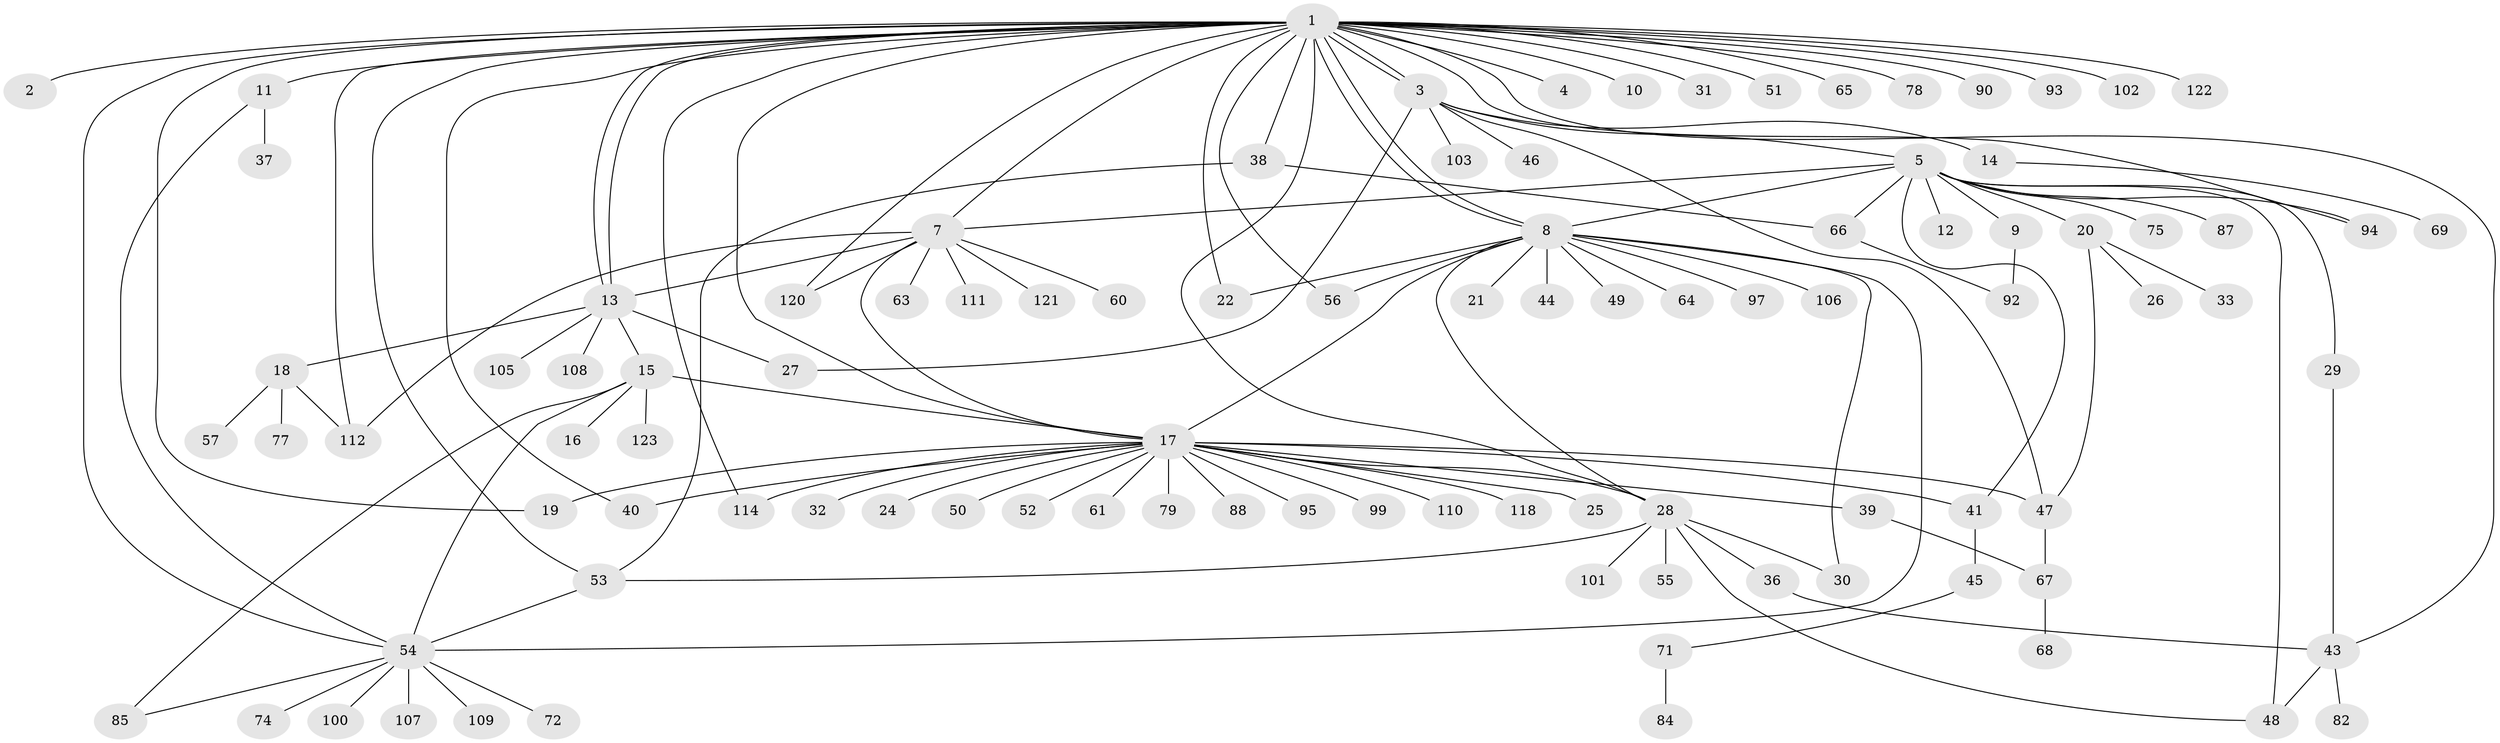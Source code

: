 // Generated by graph-tools (version 1.1) at 2025/51/02/27/25 19:51:58]
// undirected, 98 vertices, 136 edges
graph export_dot {
graph [start="1"]
  node [color=gray90,style=filled];
  1 [super="+86"];
  2 [super="+23"];
  3 [super="+119"];
  4;
  5 [super="+6"];
  7 [super="+89"];
  8 [super="+34"];
  9 [super="+59"];
  10;
  11 [super="+80"];
  12;
  13 [super="+62"];
  14;
  15 [super="+73"];
  16;
  17 [super="+35"];
  18;
  19;
  20;
  21;
  22;
  24;
  25;
  26;
  27;
  28 [super="+116"];
  29;
  30 [super="+70"];
  31;
  32 [super="+104"];
  33;
  36;
  37 [super="+81"];
  38;
  39;
  40;
  41 [super="+42"];
  43 [super="+113"];
  44;
  45;
  46;
  47 [super="+98"];
  48 [super="+58"];
  49;
  50;
  51;
  52;
  53 [super="+115"];
  54 [super="+76"];
  55;
  56;
  57;
  60;
  61;
  63;
  64;
  65;
  66;
  67 [super="+83"];
  68;
  69;
  71 [super="+91"];
  72;
  74;
  75;
  77;
  78;
  79;
  82;
  84;
  85;
  87;
  88;
  90;
  92 [super="+96"];
  93;
  94;
  95;
  97;
  99;
  100;
  101;
  102;
  103;
  105;
  106;
  107;
  108;
  109;
  110;
  111;
  112 [super="+117"];
  114;
  118;
  120;
  121;
  122;
  123;
  1 -- 2;
  1 -- 3;
  1 -- 3;
  1 -- 4;
  1 -- 7;
  1 -- 8;
  1 -- 8;
  1 -- 10;
  1 -- 11;
  1 -- 13;
  1 -- 13;
  1 -- 17;
  1 -- 19;
  1 -- 22;
  1 -- 28;
  1 -- 31;
  1 -- 38;
  1 -- 40;
  1 -- 43;
  1 -- 51;
  1 -- 53;
  1 -- 54;
  1 -- 56;
  1 -- 65;
  1 -- 78;
  1 -- 90;
  1 -- 93;
  1 -- 94;
  1 -- 114;
  1 -- 120;
  1 -- 122;
  1 -- 102;
  1 -- 112;
  3 -- 5;
  3 -- 14;
  3 -- 46;
  3 -- 103;
  3 -- 27;
  3 -- 47;
  5 -- 20;
  5 -- 29;
  5 -- 66;
  5 -- 7;
  5 -- 8;
  5 -- 9;
  5 -- 41;
  5 -- 75;
  5 -- 12;
  5 -- 48;
  5 -- 87;
  5 -- 94;
  7 -- 13;
  7 -- 17;
  7 -- 60;
  7 -- 63;
  7 -- 111;
  7 -- 120;
  7 -- 121;
  7 -- 112;
  8 -- 17;
  8 -- 21;
  8 -- 22;
  8 -- 30;
  8 -- 44;
  8 -- 49;
  8 -- 54;
  8 -- 56;
  8 -- 64;
  8 -- 97;
  8 -- 106;
  8 -- 28;
  9 -- 92;
  11 -- 37;
  11 -- 54;
  13 -- 15;
  13 -- 18;
  13 -- 27;
  13 -- 105;
  13 -- 108;
  14 -- 69;
  15 -- 16;
  15 -- 17;
  15 -- 54;
  15 -- 85;
  15 -- 123;
  17 -- 19;
  17 -- 24;
  17 -- 25;
  17 -- 32;
  17 -- 39;
  17 -- 41;
  17 -- 47;
  17 -- 52;
  17 -- 61;
  17 -- 88;
  17 -- 110;
  17 -- 99;
  17 -- 40;
  17 -- 79;
  17 -- 50;
  17 -- 114;
  17 -- 118;
  17 -- 28;
  17 -- 95;
  18 -- 57;
  18 -- 77;
  18 -- 112;
  20 -- 26;
  20 -- 33;
  20 -- 47;
  28 -- 30;
  28 -- 36;
  28 -- 48;
  28 -- 53;
  28 -- 55;
  28 -- 101;
  29 -- 43;
  36 -- 43;
  38 -- 53;
  38 -- 66;
  39 -- 67;
  41 -- 45;
  43 -- 82;
  43 -- 48;
  45 -- 71;
  47 -- 67;
  53 -- 54;
  54 -- 72;
  54 -- 74;
  54 -- 85;
  54 -- 100;
  54 -- 107;
  54 -- 109;
  66 -- 92;
  67 -- 68;
  71 -- 84;
}
